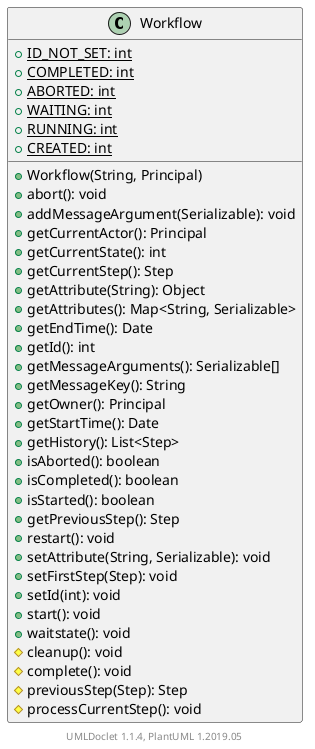 @startuml

    class Workflow [[Workflow.html]] {
        {static} +ID_NOT_SET: int
        {static} +COMPLETED: int
        {static} +ABORTED: int
        {static} +WAITING: int
        {static} +RUNNING: int
        {static} +CREATED: int
        +Workflow(String, Principal)
        +abort(): void
        +addMessageArgument(Serializable): void
        +getCurrentActor(): Principal
        +getCurrentState(): int
        +getCurrentStep(): Step
        +getAttribute(String): Object
        +getAttributes(): Map<String, Serializable>
        +getEndTime(): Date
        +getId(): int
        +getMessageArguments(): Serializable[]
        +getMessageKey(): String
        +getOwner(): Principal
        +getStartTime(): Date
        +getHistory(): List<Step>
        +isAborted(): boolean
        +isCompleted(): boolean
        +isStarted(): boolean
        +getPreviousStep(): Step
        +restart(): void
        +setAttribute(String, Serializable): void
        +setFirstStep(Step): void
        +setId(int): void
        +start(): void
        +waitstate(): void
        #cleanup(): void
        #complete(): void
        #previousStep(Step): Step
        #processCurrentStep(): void
    }


    center footer UMLDoclet 1.1.4, PlantUML 1.2019.05
@enduml
